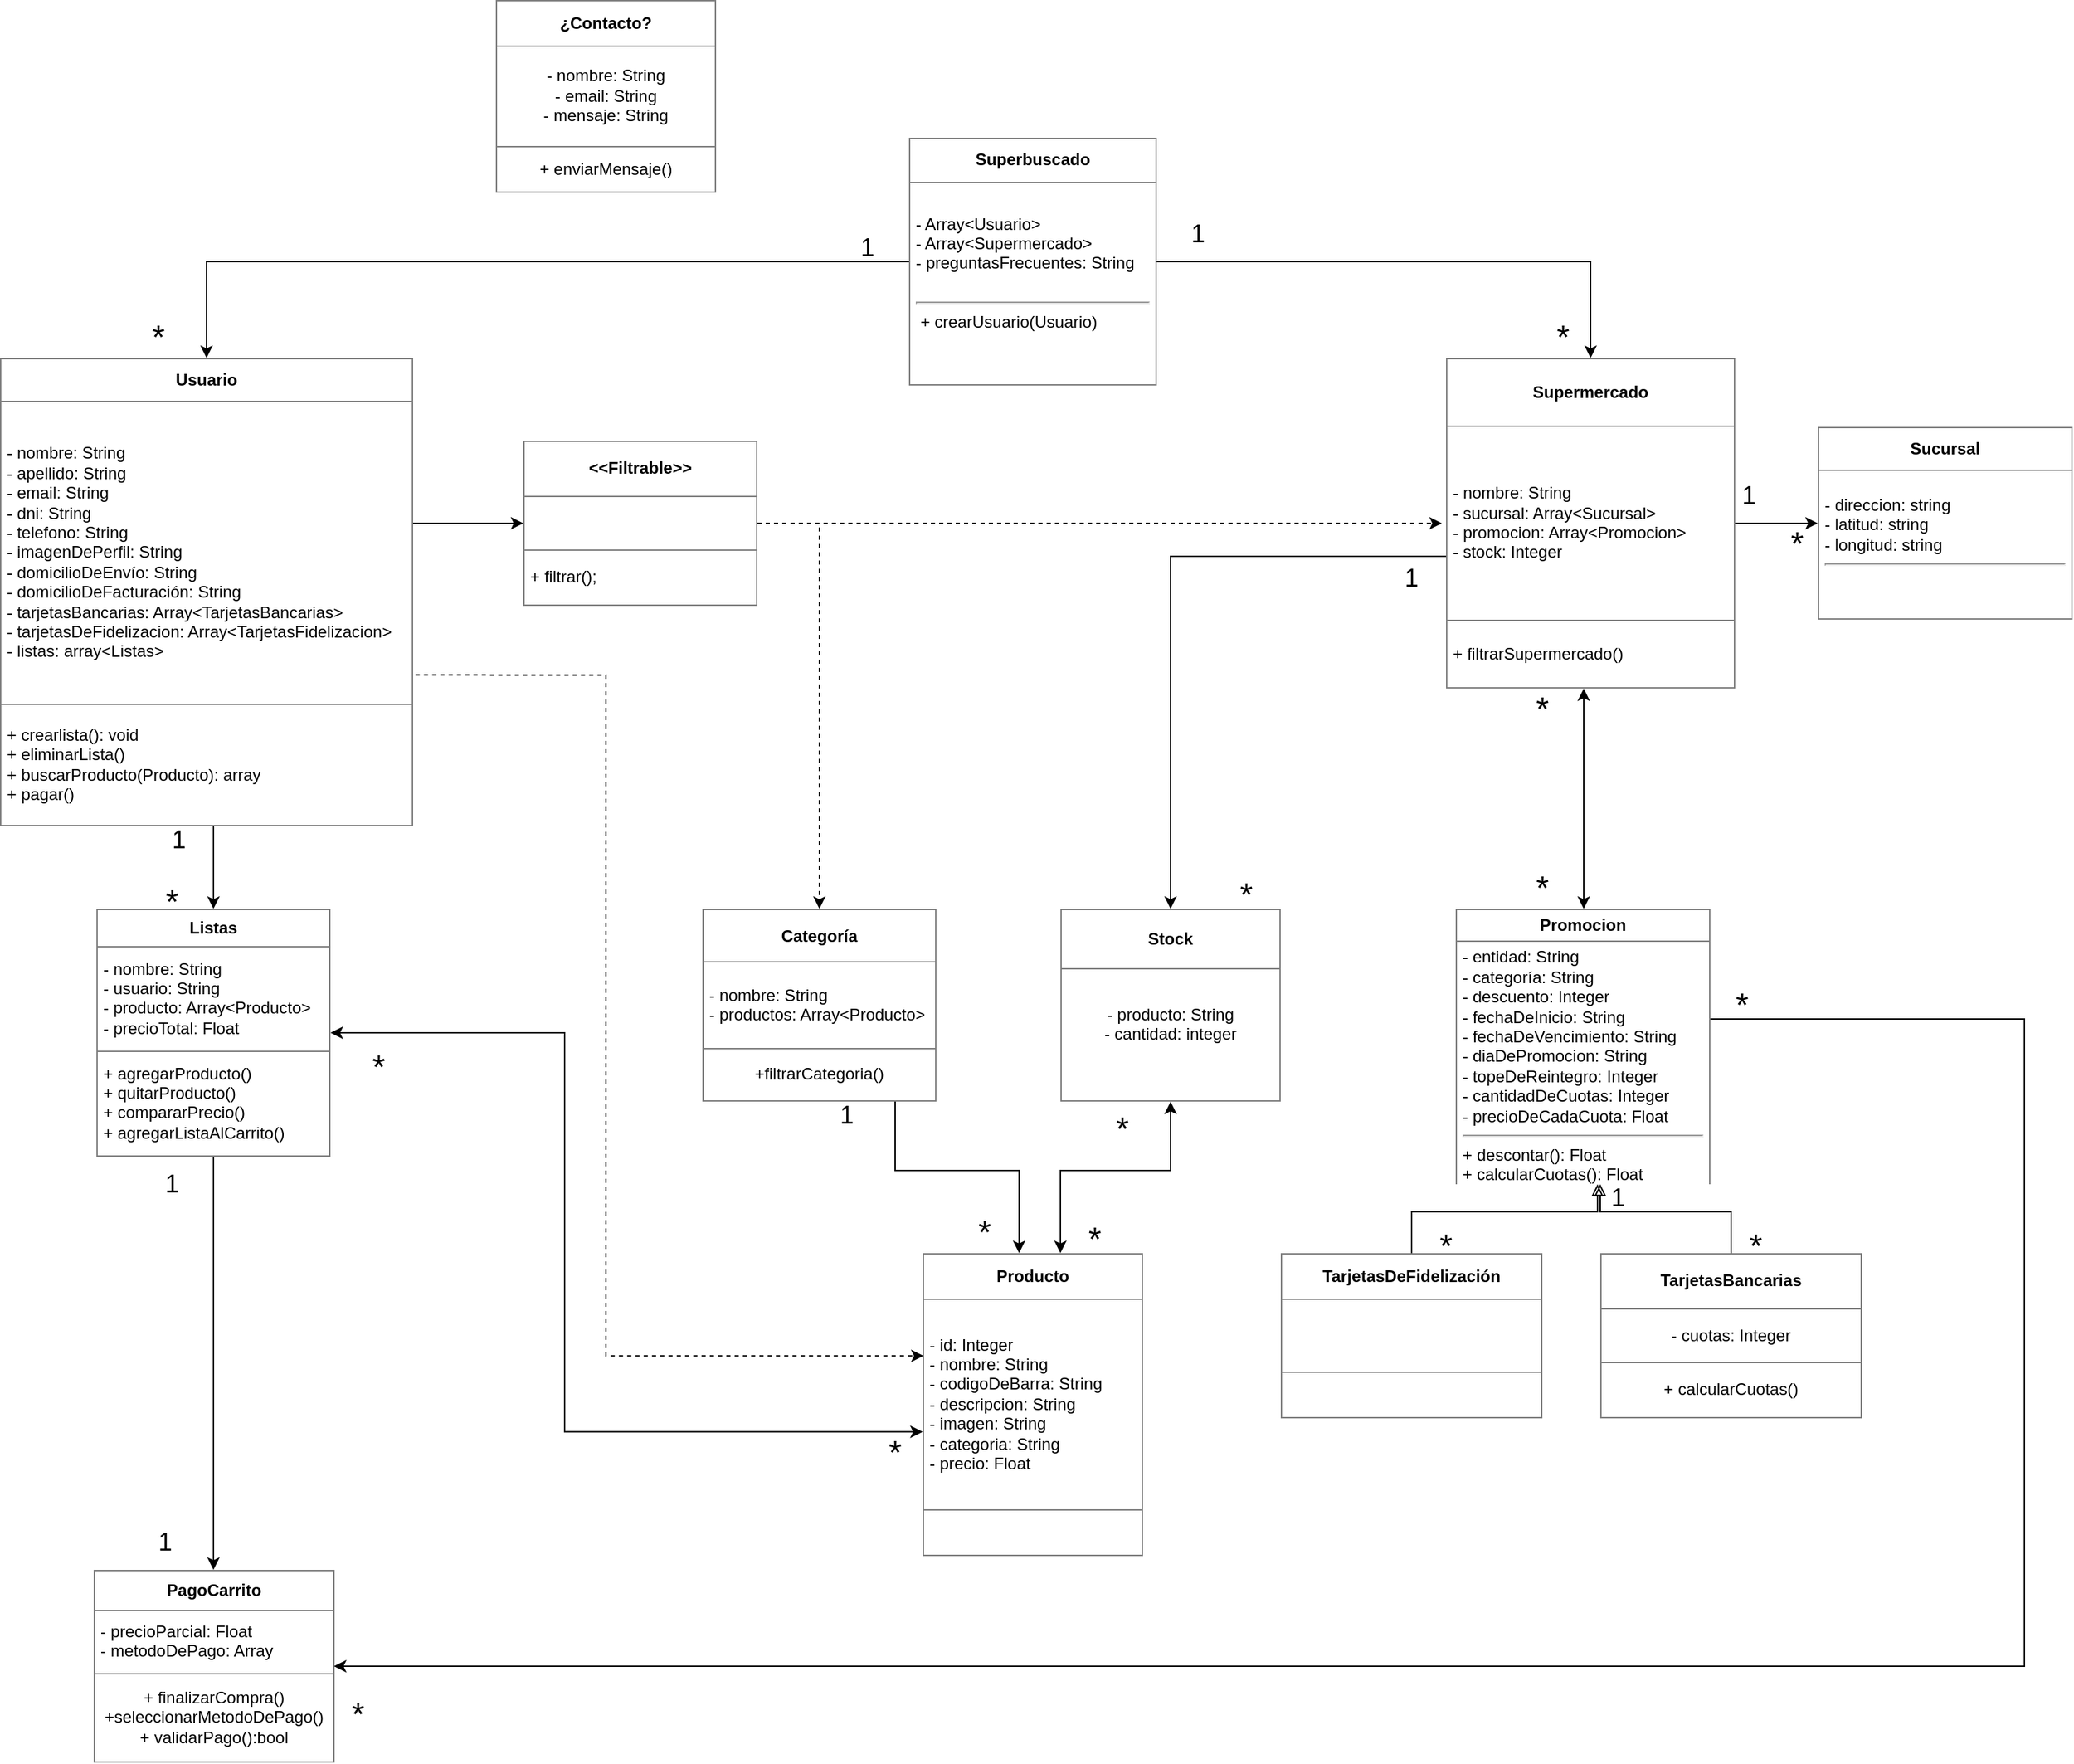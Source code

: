 <mxfile version="12.1.4" type="google" pages="1"><diagram id="7DFP5BT7VzjkgrU2VA4W" name="Page-1"><mxGraphModel dx="1331" dy="686" grid="1" gridSize="10" guides="1" tooltips="1" connect="1" arrows="1" fold="1" page="1" pageScale="1" pageWidth="850" pageHeight="1100" math="0" shadow="0"><root><mxCell id="0"/><mxCell id="1" parent="0"/><mxCell id="7ZFH-RcOi7EJNE_HLwUT-8" style="edgeStyle=orthogonalEdgeStyle;rounded=0;orthogonalLoop=1;jettySize=auto;html=1;entryX=0.5;entryY=0;entryDx=0;entryDy=0;" parent="1" source="lOc7wWXMzLGM1ko3UqJ5-1" target="lOc7wWXMzLGM1ko3UqJ5-5" edge="1"><mxGeometry relative="1" as="geometry"><Array as="points"><mxPoint x="265" y="660"/><mxPoint x="265" y="660"/></Array></mxGeometry></mxCell><mxCell id="7ZFH-RcOi7EJNE_HLwUT-61" style="edgeStyle=orthogonalEdgeStyle;rounded=0;orthogonalLoop=1;jettySize=auto;html=1;entryX=0;entryY=0.5;entryDx=0;entryDy=0;startArrow=none;startFill=0;endArrow=classic;endFill=1;" parent="1" source="lOc7wWXMzLGM1ko3UqJ5-1" target="7ZFH-RcOi7EJNE_HLwUT-41" edge="1"><mxGeometry relative="1" as="geometry"><Array as="points"><mxPoint x="440" y="420"/><mxPoint x="440" y="420"/></Array></mxGeometry></mxCell><mxCell id="lOc7wWXMzLGM1ko3UqJ5-1" value="&lt;table border=&quot;1&quot; width=&quot;100%&quot; cellpadding=&quot;4&quot; style=&quot;width: 100% ; height: 100% ; border-collapse: collapse&quot;&gt;&lt;tbody&gt;&lt;tr&gt;&lt;th align=&quot;center&quot;&gt;&lt;b&gt;Usuario&lt;/b&gt;&lt;/th&gt;&lt;/tr&gt;&lt;tr&gt;&lt;td align=&quot;center&quot;&gt;&lt;div style=&quot;text-align: left&quot;&gt;&lt;span style=&quot;text-align: left&quot;&gt;- nombre: String&lt;/span&gt;&lt;/div&gt;&lt;div style=&quot;text-align: left&quot;&gt;&lt;span style=&quot;text-align: left&quot;&gt;- apellido:&amp;nbsp;&lt;/span&gt;&lt;span&gt;String&lt;/span&gt;&lt;/div&gt;&lt;div style=&quot;text-align: left&quot;&gt;&lt;span style=&quot;text-align: left&quot;&gt;- email:&amp;nbsp;&lt;/span&gt;&lt;span&gt;String&lt;/span&gt;&lt;/div&gt;&lt;div style=&quot;text-align: left&quot;&gt;&lt;span style=&quot;text-align: left&quot;&gt;- dni: String&lt;/span&gt;&lt;/div&gt;&lt;div style=&quot;text-align: left&quot;&gt;&lt;span style=&quot;text-align: left&quot;&gt;- telefono: String&lt;/span&gt;&lt;/div&gt;&lt;div style=&quot;text-align: left&quot;&gt;&lt;span style=&quot;text-align: left&quot;&gt;- imagenDePerfil: String&lt;/span&gt;&lt;/div&gt;&lt;div style=&quot;text-align: left&quot;&gt;&lt;span style=&quot;text-align: left&quot;&gt;- domicilioDeEnvío: String&lt;/span&gt;&lt;/div&gt;&lt;div style=&quot;text-align: left&quot;&gt;&lt;span style=&quot;text-align: left&quot;&gt;- domicilioDeFacturación: String&lt;/span&gt;&lt;/div&gt;&lt;div style=&quot;text-align: left&quot;&gt;&lt;span style=&quot;text-align: left&quot;&gt;- tarjetasBancarias: Array&amp;lt;TarjetasBancarias&amp;gt;&lt;/span&gt;&lt;/div&gt;&lt;div style=&quot;text-align: left&quot;&gt;&lt;span style=&quot;text-align: left&quot;&gt;- tarjetasDeFidelizacion: Array&amp;lt;TarjetasFidelizacion&amp;gt;&lt;/span&gt;&lt;/div&gt;&lt;div style=&quot;text-align: left&quot;&gt;&lt;span style=&quot;text-align: left&quot;&gt;- listas: array&amp;lt;Listas&amp;gt;&lt;/span&gt;&lt;/div&gt;&lt;/td&gt;&lt;/tr&gt;&lt;tr&gt;&lt;td align=&quot;center&quot;&gt;&lt;div style=&quot;text-align: left&quot;&gt;&lt;span style=&quot;text-align: left&quot;&gt;+ crearlista(): void&lt;/span&gt;&lt;/div&gt;&lt;div style=&quot;text-align: left&quot;&gt;+ eliminarLista()&lt;/div&gt;&lt;div style=&quot;text-align: left&quot;&gt;&lt;span style=&quot;text-align: left&quot;&gt;+ buscarProducto(Producto): array&lt;/span&gt;&lt;/div&gt;&lt;div style=&quot;text-align: left&quot;&gt;&lt;span style=&quot;text-align: left&quot;&gt;+ pagar()&lt;/span&gt;&lt;/div&gt;&lt;/td&gt;&lt;/tr&gt;&lt;/tbody&gt;&lt;/table&gt;" style="text;html=1;strokeColor=none;fillColor=none;overflow=fill;" parent="1" vertex="1"><mxGeometry x="110" y="300" width="300" height="340" as="geometry"/></mxCell><mxCell id="lOc7wWXMzLGM1ko3UqJ5-11" style="edgeStyle=orthogonalEdgeStyle;rounded=0;orthogonalLoop=1;jettySize=auto;html=1;entryX=0.5;entryY=0;entryDx=0;entryDy=0;startArrow=none;startFill=0;endArrow=classic;endFill=1;" parent="1" source="lOc7wWXMzLGM1ko3UqJ5-2" target="lOc7wWXMzLGM1ko3UqJ5-10" edge="1"><mxGeometry relative="1" as="geometry"><Array as="points"><mxPoint x="960" y="444"/></Array></mxGeometry></mxCell><mxCell id="7ZFH-RcOi7EJNE_HLwUT-36" style="edgeStyle=orthogonalEdgeStyle;rounded=0;orthogonalLoop=1;jettySize=auto;html=1;startArrow=classic;startFill=1;" parent="1" source="lOc7wWXMzLGM1ko3UqJ5-2" target="7ZFH-RcOi7EJNE_HLwUT-29" edge="1"><mxGeometry relative="1" as="geometry"><Array as="points"><mxPoint x="1260" y="590"/><mxPoint x="1260" y="590"/></Array></mxGeometry></mxCell><mxCell id="14SyZIfq76vjNClO2Uar-8" style="edgeStyle=orthogonalEdgeStyle;rounded=0;orthogonalLoop=1;jettySize=auto;html=1;startArrow=none;startFill=0;entryX=0;entryY=0.5;entryDx=0;entryDy=0;" parent="1" source="lOc7wWXMzLGM1ko3UqJ5-2" target="14SyZIfq76vjNClO2Uar-9" edge="1"><mxGeometry relative="1" as="geometry"><mxPoint x="1430" y="420" as="targetPoint"/></mxGeometry></mxCell><mxCell id="lOc7wWXMzLGM1ko3UqJ5-2" value="&lt;table border=&quot;1&quot; width=&quot;100%&quot; cellpadding=&quot;4&quot; style=&quot;width: 100% ; height: 100% ; border-collapse: collapse&quot;&gt;&lt;tbody&gt;&lt;tr&gt;&lt;th align=&quot;center&quot;&gt;Supermercado&lt;/th&gt;&lt;/tr&gt;&lt;tr&gt;&lt;td align=&quot;center&quot;&gt;&lt;div style=&quot;text-align: left&quot;&gt;&lt;span style=&quot;text-align: left&quot;&gt;- nombre: String&lt;/span&gt;&lt;/div&gt;&lt;div style=&quot;text-align: left&quot;&gt;- sucursal: Array&amp;lt;Sucursal&amp;gt;&lt;span style=&quot;text-align: left&quot;&gt;&lt;br&gt;&lt;/span&gt;&lt;/div&gt;&lt;div style=&quot;text-align: left&quot;&gt;&lt;span style=&quot;text-align: left&quot;&gt;- promocion: Array&amp;lt;Promocion&amp;gt;&lt;/span&gt;&lt;/div&gt;&lt;div style=&quot;text-align: left&quot;&gt;&lt;span style=&quot;text-align: left&quot;&gt;- stock: Integer&lt;/span&gt;&lt;/div&gt;&lt;/td&gt;&lt;/tr&gt;&lt;tr&gt;&lt;td align=&quot;center&quot;&gt;&lt;div style=&quot;text-align: left&quot;&gt;+ filtrarSupermercado()&lt;/div&gt;&lt;/td&gt;&lt;/tr&gt;&lt;/tbody&gt;&lt;/table&gt;" style="text;html=1;strokeColor=none;fillColor=none;overflow=fill;" parent="1" vertex="1"><mxGeometry x="1160" y="300" width="210" height="240" as="geometry"/></mxCell><mxCell id="7ZFH-RcOi7EJNE_HLwUT-3" style="edgeStyle=orthogonalEdgeStyle;rounded=0;orthogonalLoop=1;jettySize=auto;html=1;entryX=0.5;entryY=0;entryDx=0;entryDy=0;" parent="1" source="lOc7wWXMzLGM1ko3UqJ5-4" target="lOc7wWXMzLGM1ko3UqJ5-1" edge="1"><mxGeometry relative="1" as="geometry"/></mxCell><mxCell id="7ZFH-RcOi7EJNE_HLwUT-7" style="edgeStyle=orthogonalEdgeStyle;rounded=0;orthogonalLoop=1;jettySize=auto;html=1;entryX=0.5;entryY=0;entryDx=0;entryDy=0;" parent="1" source="lOc7wWXMzLGM1ko3UqJ5-4" target="lOc7wWXMzLGM1ko3UqJ5-2" edge="1"><mxGeometry relative="1" as="geometry"/></mxCell><mxCell id="lOc7wWXMzLGM1ko3UqJ5-4" value="&lt;table border=&quot;1&quot; width=&quot;100%&quot; cellpadding=&quot;4&quot; style=&quot;width: 100% ; height: 100% ; border-collapse: collapse&quot;&gt;&lt;tbody&gt;&lt;tr&gt;&lt;th style=&quot;text-align: center&quot;&gt;Superbuscado&lt;/th&gt;&lt;/tr&gt;&lt;tr&gt;&lt;td&gt;- Array&amp;lt;Usuario&amp;gt;&lt;br&gt;- Array&amp;lt;Supermercado&amp;gt;&lt;br&gt;- preguntasFrecuentes: String&lt;br&gt;&lt;br&gt;&lt;hr&gt;&amp;nbsp;+ crearUsuario(Usuario)&lt;br&gt;&lt;br&gt;&lt;/td&gt;&lt;/tr&gt;&lt;/tbody&gt;&lt;/table&gt;" style="text;html=1;strokeColor=none;fillColor=none;overflow=fill;align=left;" parent="1" vertex="1"><mxGeometry x="770" y="140" width="180" height="180" as="geometry"/></mxCell><mxCell id="7ZFH-RcOi7EJNE_HLwUT-52" style="edgeStyle=orthogonalEdgeStyle;rounded=0;orthogonalLoop=1;jettySize=auto;html=1;exitX=1;exitY=0.5;exitDx=0;exitDy=0;entryX=0;entryY=0.59;entryDx=0;entryDy=0;entryPerimeter=0;startArrow=classic;startFill=1;endArrow=classic;endFill=1;" parent="1" source="lOc7wWXMzLGM1ko3UqJ5-5" target="lOc7wWXMzLGM1ko3UqJ5-7" edge="1"><mxGeometry relative="1" as="geometry"><Array as="points"><mxPoint x="520" y="790"/><mxPoint x="520" y="1080"/></Array></mxGeometry></mxCell><mxCell id="lOc7wWXMzLGM1ko3UqJ5-5" value="&lt;table border=&quot;1&quot; width=&quot;100%&quot; cellpadding=&quot;4&quot; style=&quot;width: 100% ; height: 100% ; border-collapse: collapse&quot;&gt;&lt;tbody&gt;&lt;tr&gt;&lt;th&gt;Listas&lt;/th&gt;&lt;/tr&gt;&lt;tr&gt;&lt;td&gt;&lt;div style=&quot;text-align: left&quot;&gt;&lt;div&gt;- nombre: String&lt;/div&gt;&lt;div&gt;- usuario:&amp;nbsp;String&lt;/div&gt;&lt;/div&gt;&lt;div style=&quot;text-align: left&quot;&gt;&lt;span&gt;- producto: Array&amp;lt;Producto&amp;gt;&lt;/span&gt;&lt;/div&gt;&lt;div style=&quot;text-align: left&quot;&gt;&lt;span&gt;- precioTotal:&lt;/span&gt;&lt;span&gt;&amp;nbsp;Float&lt;/span&gt;&lt;/div&gt;&lt;/td&gt;&lt;/tr&gt;&lt;tr&gt;&lt;td&gt;&lt;div style=&quot;text-align: left&quot;&gt;&lt;span&gt;+ agregarProducto()&lt;/span&gt;&lt;/div&gt;&lt;div style=&quot;text-align: left&quot;&gt;&lt;span&gt;+ quitarProducto()&lt;/span&gt;&lt;/div&gt;&lt;div style=&quot;text-align: left&quot;&gt;&lt;span&gt;+ compararPrecio()&lt;/span&gt;&lt;/div&gt;&lt;div style=&quot;text-align: left&quot;&gt;&lt;span&gt;+ agregarListaAlCarrito()&lt;/span&gt;&lt;/div&gt;&lt;/td&gt;&lt;/tr&gt;&lt;/tbody&gt;&lt;/table&gt;" style="text;html=1;strokeColor=none;fillColor=none;overflow=fill;align=center;" parent="1" vertex="1"><mxGeometry x="180" y="700" width="170" height="180" as="geometry"/></mxCell><mxCell id="lOc7wWXMzLGM1ko3UqJ5-6" value="&lt;table border=&quot;1&quot; width=&quot;100%&quot; cellpadding=&quot;4&quot; style=&quot;width: 100% ; height: 100% ; border-collapse: collapse&quot;&gt;&lt;tbody&gt;&lt;tr&gt;&lt;th align=&quot;center&quot;&gt;PagoCarrito&lt;/th&gt;&lt;/tr&gt;&lt;tr&gt;&lt;td align=&quot;center&quot; style=&quot;text-align: left&quot;&gt;- precioParcial: Float&lt;br&gt;- metodoDePago: Array&lt;/td&gt;&lt;/tr&gt;&lt;tr&gt;&lt;td align=&quot;center&quot;&gt;+ finalizarCompra()&lt;br&gt;+seleccionarMetodoDePago()&lt;br&gt;+ validarPago():bool&lt;br&gt;&lt;/td&gt;&lt;/tr&gt;&lt;/tbody&gt;&lt;/table&gt;" style="text;html=1;strokeColor=none;fillColor=none;overflow=fill;" parent="1" vertex="1"><mxGeometry x="177.5" y="1180" width="175" height="140" as="geometry"/></mxCell><mxCell id="lOc7wWXMzLGM1ko3UqJ5-7" value="&lt;table border=&quot;1&quot; width=&quot;100%&quot; cellpadding=&quot;4&quot; style=&quot;width: 100% ; height: 100% ; border-collapse: collapse&quot;&gt;&lt;tbody&gt;&lt;tr&gt;&lt;th style=&quot;text-align: center&quot;&gt;Producto&lt;/th&gt;&lt;/tr&gt;&lt;tr&gt;&lt;td&gt;- id: Integer&lt;br&gt;- nombre: String&lt;br&gt;- codigoDeBarra: String&lt;br&gt;- descripcion:&amp;nbsp;String&lt;br&gt;- imagen: String&lt;br&gt;- categoria:&amp;nbsp;String&lt;br&gt;- precio: Float&lt;br&gt;&lt;/td&gt;&lt;/tr&gt;&lt;tr&gt;&lt;td&gt;&lt;br&gt;&lt;/td&gt;&lt;/tr&gt;&lt;/tbody&gt;&lt;/table&gt;" style="text;html=1;strokeColor=none;fillColor=none;overflow=fill;align=left;" parent="1" vertex="1"><mxGeometry x="780" y="950" width="160" height="220" as="geometry"/></mxCell><mxCell id="lOc7wWXMzLGM1ko3UqJ5-8" value="&lt;table border=&quot;1&quot; width=&quot;100%&quot; cellpadding=&quot;4&quot; style=&quot;width: 100% ; height: 100% ; border-collapse: collapse&quot;&gt;&lt;tbody&gt;&lt;tr&gt;&lt;th align=&quot;center&quot;&gt;TarjetasBancarias&lt;/th&gt;&lt;/tr&gt;&lt;tr&gt;&lt;td align=&quot;center&quot;&gt;- cuotas: Integer&lt;/td&gt;&lt;/tr&gt;&lt;tr&gt;&lt;td align=&quot;center&quot;&gt;+ calcularCuotas()&lt;/td&gt;&lt;/tr&gt;&lt;/tbody&gt;&lt;/table&gt;" style="text;html=1;strokeColor=none;fillColor=none;overflow=fill;" parent="1" vertex="1"><mxGeometry x="1272" y="950" width="190" height="120" as="geometry"/></mxCell><mxCell id="lOc7wWXMzLGM1ko3UqJ5-9" value="&lt;table border=&quot;1&quot; width=&quot;100%&quot; cellpadding=&quot;4&quot; style=&quot;width: 100% ; height: 100% ; border-collapse: collapse&quot;&gt;&lt;tbody&gt;&lt;tr&gt;&lt;th align=&quot;center&quot;&gt;TarjetasDeFidelización&lt;/th&gt;&lt;/tr&gt;&lt;tr&gt;&lt;td align=&quot;center&quot;&gt;&lt;br&gt;&lt;br&gt;&lt;/td&gt;&lt;/tr&gt;&lt;tr&gt;&lt;td align=&quot;center&quot;&gt;&lt;br&gt;&lt;/td&gt;&lt;/tr&gt;&lt;/tbody&gt;&lt;/table&gt;" style="text;html=1;strokeColor=none;fillColor=none;overflow=fill;" parent="1" vertex="1"><mxGeometry x="1040" y="950" width="190" height="120" as="geometry"/></mxCell><mxCell id="14SyZIfq76vjNClO2Uar-1" style="edgeStyle=orthogonalEdgeStyle;rounded=0;orthogonalLoop=1;jettySize=auto;html=1;startArrow=classic;startFill=1;" parent="1" source="lOc7wWXMzLGM1ko3UqJ5-10" target="lOc7wWXMzLGM1ko3UqJ5-7" edge="1"><mxGeometry relative="1" as="geometry"><Array as="points"><mxPoint x="960" y="890"/><mxPoint x="880" y="890"/></Array></mxGeometry></mxCell><mxCell id="lOc7wWXMzLGM1ko3UqJ5-10" value="&lt;table border=&quot;1&quot; width=&quot;100%&quot; cellpadding=&quot;4&quot; style=&quot;width: 100% ; height: 100% ; border-collapse: collapse&quot;&gt;&lt;tbody&gt;&lt;tr&gt;&lt;th align=&quot;center&quot;&gt;&lt;b&gt;Stock&lt;/b&gt;&lt;/th&gt;&lt;/tr&gt;&lt;tr&gt;&lt;td align=&quot;center&quot;&gt;- producto: String&lt;br&gt;- cantidad: integer&lt;br&gt;&lt;br&gt;&lt;/td&gt;&lt;/tr&gt;&lt;/tbody&gt;&lt;/table&gt;" style="text;html=1;strokeColor=none;fillColor=none;overflow=fill;" parent="1" vertex="1"><mxGeometry x="880" y="700" width="160" height="140" as="geometry"/></mxCell><mxCell id="7ZFH-RcOi7EJNE_HLwUT-33" style="edgeStyle=orthogonalEdgeStyle;rounded=0;orthogonalLoop=1;jettySize=auto;html=1;entryX=0.5;entryY=0;entryDx=0;entryDy=0;exitX=0.5;exitY=1;exitDx=0;exitDy=0;" parent="1" source="lOc7wWXMzLGM1ko3UqJ5-5" target="lOc7wWXMzLGM1ko3UqJ5-6" edge="1"><mxGeometry relative="1" as="geometry"><mxPoint x="259.857" y="1350" as="sourcePoint"/></mxGeometry></mxCell><mxCell id="7ZFH-RcOi7EJNE_HLwUT-26" style="edgeStyle=orthogonalEdgeStyle;rounded=0;orthogonalLoop=1;jettySize=auto;html=1;" parent="1" source="7ZFH-RcOi7EJNE_HLwUT-25" edge="1"><mxGeometry relative="1" as="geometry"><Array as="points"><mxPoint x="760" y="890"/><mxPoint x="850" y="890"/><mxPoint x="850" y="950"/></Array><mxPoint x="850" y="950" as="targetPoint"/></mxGeometry></mxCell><mxCell id="7ZFH-RcOi7EJNE_HLwUT-25" value="&lt;table border=&quot;1&quot; width=&quot;100%&quot; cellpadding=&quot;4&quot; style=&quot;width: 100% ; height: 100% ; border-collapse: collapse&quot;&gt;&lt;tbody&gt;&lt;tr&gt;&lt;th align=&quot;center&quot;&gt;Categoría&lt;/th&gt;&lt;/tr&gt;&lt;tr&gt;&lt;td align=&quot;center&quot; style=&quot;text-align: left&quot;&gt;- nombre: String&lt;br&gt;- productos: Array&amp;lt;Producto&amp;gt;&lt;/td&gt;&lt;/tr&gt;&lt;tr&gt;&lt;td align=&quot;center&quot;&gt;+filtrarCategoria()&lt;/td&gt;&lt;/tr&gt;&lt;/tbody&gt;&lt;/table&gt;" style="text;html=1;strokeColor=none;fillColor=none;overflow=fill;" parent="1" vertex="1"><mxGeometry x="620" y="700" width="170" height="140" as="geometry"/></mxCell><mxCell id="7ZFH-RcOi7EJNE_HLwUT-64" style="edgeStyle=orthogonalEdgeStyle;rounded=0;orthogonalLoop=1;jettySize=auto;html=1;entryX=0.5;entryY=0;entryDx=0;entryDy=0;startArrow=block;startFill=0;endArrow=none;endFill=0;" parent="1" source="7ZFH-RcOi7EJNE_HLwUT-29" target="lOc7wWXMzLGM1ko3UqJ5-9" edge="1"><mxGeometry relative="1" as="geometry"><Array as="points"><mxPoint x="1270" y="920"/><mxPoint x="1135" y="920"/></Array></mxGeometry></mxCell><mxCell id="7ZFH-RcOi7EJNE_HLwUT-65" style="edgeStyle=orthogonalEdgeStyle;rounded=0;orthogonalLoop=1;jettySize=auto;html=1;startArrow=block;startFill=0;endArrow=none;endFill=0;" parent="1" source="7ZFH-RcOi7EJNE_HLwUT-29" target="lOc7wWXMzLGM1ko3UqJ5-8" edge="1"><mxGeometry relative="1" as="geometry"><Array as="points"><mxPoint x="1272" y="920"/><mxPoint x="1367" y="920"/></Array></mxGeometry></mxCell><mxCell id="14SyZIfq76vjNClO2Uar-11" style="edgeStyle=orthogonalEdgeStyle;rounded=0;orthogonalLoop=1;jettySize=auto;html=1;startArrow=none;startFill=0;entryX=1;entryY=0.5;entryDx=0;entryDy=0;" parent="1" source="7ZFH-RcOi7EJNE_HLwUT-29" target="lOc7wWXMzLGM1ko3UqJ5-6" edge="1"><mxGeometry relative="1" as="geometry"><mxPoint x="850" y="1250" as="targetPoint"/><Array as="points"><mxPoint x="1580" y="780"/><mxPoint x="1580" y="1250"/></Array></mxGeometry></mxCell><mxCell id="7ZFH-RcOi7EJNE_HLwUT-29" value="&lt;table border=&quot;1&quot; width=&quot;100%&quot; cellpadding=&quot;4&quot; style=&quot;width: 100% ; height: 100% ; border-collapse: collapse&quot;&gt;&lt;tbody&gt;&lt;tr&gt;&lt;th align=&quot;center&quot;&gt;&lt;b&gt;Promocion&lt;/b&gt;&lt;/th&gt;&lt;/tr&gt;&lt;tr&gt;&lt;td align=&quot;center&quot;&gt;&lt;div style=&quot;text-align: left&quot;&gt;&lt;span style=&quot;text-align: left&quot;&gt;- entidad:&lt;/span&gt;&lt;span style=&quot;text-align: left&quot;&gt;&amp;nbsp;String&lt;/span&gt;&lt;/div&gt;&lt;div style=&quot;text-align: left&quot;&gt;&lt;span style=&quot;text-align: left&quot;&gt;- categoría: &lt;/span&gt;&lt;span style=&quot;text-align: left&quot;&gt;String&lt;/span&gt;&lt;/div&gt;&lt;div style=&quot;text-align: left&quot;&gt;&lt;span style=&quot;text-align: left&quot;&gt;- descuento: Integer&lt;/span&gt;&lt;/div&gt;&lt;div style=&quot;text-align: left&quot;&gt;&lt;span style=&quot;text-align: left&quot;&gt;- fechaDeInicio: &lt;/span&gt;&lt;span style=&quot;text-align: left&quot;&gt;String&lt;/span&gt;&lt;/div&gt;&lt;div style=&quot;text-align: left&quot;&gt;&lt;span style=&quot;text-align: left&quot;&gt;- fechaDeVencimiento:&lt;/span&gt;&lt;span style=&quot;text-align: left&quot;&gt;&amp;nbsp;String&lt;/span&gt;&lt;/div&gt;&lt;div style=&quot;text-align: left&quot;&gt;&lt;span style=&quot;text-align: left&quot;&gt;- diaDePromocion: String&lt;/span&gt;&lt;/div&gt;&lt;div style=&quot;text-align: left&quot;&gt;&lt;span style=&quot;text-align: left&quot;&gt;- topeDeReintegro:&amp;nbsp;&lt;/span&gt;&lt;span&gt;Integer&lt;/span&gt;&lt;/div&gt;&lt;div style=&quot;text-align: left&quot;&gt;&lt;span&gt;- cantidadDeCuotas: Integer&lt;/span&gt;&lt;/div&gt;&lt;div style=&quot;text-align: left&quot;&gt;- precioDeCadaCuota: Float&lt;/div&gt;&lt;div style=&quot;text-align: left&quot;&gt;&lt;hr&gt;&lt;/div&gt;&lt;div style=&quot;text-align: left&quot;&gt;+ descontar(): Float&lt;/div&gt;&lt;div style=&quot;text-align: left&quot;&gt;+ calcularCuotas(): Float&lt;/div&gt;&lt;/td&gt;&lt;/tr&gt;&lt;/tbody&gt;&lt;/table&gt;" style="text;html=1;strokeColor=none;fillColor=none;overflow=fill;rounded=0;" parent="1" vertex="1"><mxGeometry x="1167" y="700" width="185" height="200" as="geometry"/></mxCell><mxCell id="7ZFH-RcOi7EJNE_HLwUT-43" style="edgeStyle=orthogonalEdgeStyle;rounded=0;orthogonalLoop=1;jettySize=auto;html=1;exitX=1;exitY=0.5;exitDx=0;exitDy=0;entryX=0.5;entryY=0;entryDx=0;entryDy=0;dashed=1;" parent="1" source="7ZFH-RcOi7EJNE_HLwUT-41" target="7ZFH-RcOi7EJNE_HLwUT-25" edge="1"><mxGeometry relative="1" as="geometry"/></mxCell><mxCell id="7ZFH-RcOi7EJNE_HLwUT-48" style="edgeStyle=orthogonalEdgeStyle;rounded=0;orthogonalLoop=1;jettySize=auto;html=1;dashed=1;" parent="1" source="7ZFH-RcOi7EJNE_HLwUT-41" edge="1"><mxGeometry relative="1" as="geometry"><Array as="points"><mxPoint x="1157" y="420"/></Array><mxPoint x="1157" y="420" as="targetPoint"/></mxGeometry></mxCell><mxCell id="7ZFH-RcOi7EJNE_HLwUT-49" style="edgeStyle=orthogonalEdgeStyle;rounded=0;orthogonalLoop=1;jettySize=auto;html=1;entryX=0.004;entryY=0.339;entryDx=0;entryDy=0;entryPerimeter=0;dashed=1;exitX=1.006;exitY=0.677;exitDx=0;exitDy=0;exitPerimeter=0;" parent="1" source="lOc7wWXMzLGM1ko3UqJ5-1" target="lOc7wWXMzLGM1ko3UqJ5-7" edge="1"><mxGeometry relative="1" as="geometry"><Array as="points"><mxPoint x="550" y="530"/><mxPoint x="550" y="1024"/></Array><mxPoint x="610" y="540" as="sourcePoint"/></mxGeometry></mxCell><mxCell id="7ZFH-RcOi7EJNE_HLwUT-41" value="&lt;table border=&quot;1&quot; width=&quot;100%&quot; cellpadding=&quot;4&quot; style=&quot;width: 100% ; height: 100% ; border-collapse: collapse&quot;&gt;&lt;tbody&gt;&lt;tr&gt;&lt;th align=&quot;center&quot;&gt;&amp;lt;&amp;lt;Filtrable&amp;gt;&amp;gt;&lt;/th&gt;&lt;/tr&gt;&lt;tr&gt;&lt;td align=&quot;center&quot;&gt;&lt;br&gt;&lt;/td&gt;&lt;/tr&gt;&lt;tr&gt;&lt;td align=&quot;center&quot;&gt;&lt;div style=&quot;text-align: left&quot;&gt;+ filtrar();&lt;br&gt;&lt;/div&gt;&lt;/td&gt;&lt;/tr&gt;&lt;/tbody&gt;&lt;/table&gt;" style="text;html=1;strokeColor=none;fillColor=none;overflow=fill;" parent="1" vertex="1"><mxGeometry x="490" y="360" width="170" height="120" as="geometry"/></mxCell><mxCell id="14SyZIfq76vjNClO2Uar-9" value="&lt;table border=&quot;1&quot; width=&quot;100%&quot; cellpadding=&quot;4&quot; style=&quot;width: 100% ; height: 100% ; border-collapse: collapse&quot;&gt;&lt;tbody&gt;&lt;tr&gt;&lt;th style=&quot;text-align: center&quot;&gt;&lt;b&gt;Sucursal&lt;/b&gt;&lt;/th&gt;&lt;/tr&gt;&lt;tr&gt;&lt;td&gt;- direccion:&amp;nbsp;string&lt;br&gt;- latitud: string&lt;br&gt;- longitud: string&lt;br&gt;&lt;hr&gt;&lt;br&gt;&lt;/td&gt;&lt;/tr&gt;&lt;/tbody&gt;&lt;/table&gt;" style="text;html=1;strokeColor=none;fillColor=none;overflow=fill;rounded=0;align=left;" parent="1" vertex="1"><mxGeometry x="1430" y="350" width="185" height="140" as="geometry"/></mxCell><mxCell id="O25duGzaRfNDHnJ40_D7-2" value="&lt;table border=&quot;1&quot; width=&quot;100%&quot; cellpadding=&quot;4&quot; style=&quot;width: 100% ; height: 100% ; border-collapse: collapse&quot;&gt;&lt;tbody&gt;&lt;tr&gt;&lt;th align=&quot;center&quot;&gt;¿Contacto?&lt;/th&gt;&lt;/tr&gt;&lt;tr&gt;&lt;td align=&quot;center&quot;&gt;- nombre: String&lt;br&gt;- email: String&lt;br&gt;- mensaje: String&lt;/td&gt;&lt;/tr&gt;&lt;tr&gt;&lt;td align=&quot;center&quot;&gt;+ enviarMensaje()&lt;/td&gt;&lt;/tr&gt;&lt;/tbody&gt;&lt;/table&gt;" style="text;html=1;strokeColor=none;fillColor=none;overflow=fill;" vertex="1" parent="1"><mxGeometry x="470" y="40" width="160" height="140" as="geometry"/></mxCell><mxCell id="O25duGzaRfNDHnJ40_D7-5" value="&lt;font style=&quot;font-size: 18px&quot;&gt;1&lt;/font&gt;" style="text;html=1;strokeColor=none;fillColor=none;align=center;verticalAlign=middle;whiteSpace=wrap;rounded=0;" vertex="1" parent="1"><mxGeometry x="720" y="210" width="40" height="20" as="geometry"/></mxCell><mxCell id="O25duGzaRfNDHnJ40_D7-6" value="&lt;font style=&quot;font-size: 24px&quot;&gt;*&lt;/font&gt;" style="text;html=1;strokeColor=none;fillColor=none;align=center;verticalAlign=middle;whiteSpace=wrap;rounded=0;" vertex="1" parent="1"><mxGeometry x="210" y="280" width="30" height="10" as="geometry"/></mxCell><mxCell id="O25duGzaRfNDHnJ40_D7-7" value="&lt;font style=&quot;font-size: 18px&quot;&gt;1&lt;/font&gt;" style="text;html=1;strokeColor=none;fillColor=none;align=center;verticalAlign=middle;whiteSpace=wrap;rounded=0;" vertex="1" parent="1"><mxGeometry x="960" y="200" width="40" height="20" as="geometry"/></mxCell><mxCell id="O25duGzaRfNDHnJ40_D7-11" value="&lt;font style=&quot;font-size: 24px&quot;&gt;*&lt;/font&gt;" style="text;html=1;strokeColor=none;fillColor=none;align=center;verticalAlign=middle;whiteSpace=wrap;rounded=0;" vertex="1" parent="1"><mxGeometry x="1230" y="280" width="30" height="10" as="geometry"/></mxCell><mxCell id="O25duGzaRfNDHnJ40_D7-12" value="&lt;font style=&quot;font-size: 18px&quot;&gt;1&lt;/font&gt;" style="text;html=1;strokeColor=none;fillColor=none;align=center;verticalAlign=middle;whiteSpace=wrap;rounded=0;" vertex="1" parent="1"><mxGeometry x="220" y="640" width="40" height="20" as="geometry"/></mxCell><mxCell id="O25duGzaRfNDHnJ40_D7-14" value="&lt;font style=&quot;font-size: 24px&quot;&gt;*&lt;/font&gt;" style="text;html=1;strokeColor=none;fillColor=none;align=center;verticalAlign=middle;whiteSpace=wrap;rounded=0;" vertex="1" parent="1"><mxGeometry x="220" y="690" width="30" height="10" as="geometry"/></mxCell><mxCell id="O25duGzaRfNDHnJ40_D7-15" value="&lt;font style=&quot;font-size: 18px&quot;&gt;1&lt;/font&gt;" style="text;html=1;strokeColor=none;fillColor=none;align=center;verticalAlign=middle;whiteSpace=wrap;rounded=0;" vertex="1" parent="1"><mxGeometry x="215" y="890" width="40" height="20" as="geometry"/></mxCell><mxCell id="O25duGzaRfNDHnJ40_D7-16" value="&lt;font style=&quot;font-size: 18px&quot;&gt;1&lt;/font&gt;" style="text;html=1;strokeColor=none;fillColor=none;align=center;verticalAlign=middle;whiteSpace=wrap;rounded=0;" vertex="1" parent="1"><mxGeometry x="210" y="1150" width="40" height="20" as="geometry"/></mxCell><mxCell id="O25duGzaRfNDHnJ40_D7-18" value="&lt;font style=&quot;font-size: 24px&quot;&gt;*&lt;/font&gt;" style="text;html=1;strokeColor=none;fillColor=none;align=center;verticalAlign=middle;whiteSpace=wrap;rounded=0;" vertex="1" parent="1"><mxGeometry x="745" y="1090" width="30" height="10" as="geometry"/></mxCell><mxCell id="O25duGzaRfNDHnJ40_D7-19" value="&lt;font style=&quot;font-size: 24px&quot;&gt;*&lt;/font&gt;" style="text;html=1;strokeColor=none;fillColor=none;align=center;verticalAlign=middle;whiteSpace=wrap;rounded=0;" vertex="1" parent="1"><mxGeometry x="370" y="810" width="30" height="10" as="geometry"/></mxCell><mxCell id="O25duGzaRfNDHnJ40_D7-20" value="&lt;font style=&quot;font-size: 24px&quot;&gt;*&lt;/font&gt;" style="text;html=1;strokeColor=none;fillColor=none;align=center;verticalAlign=middle;whiteSpace=wrap;rounded=0;" vertex="1" parent="1"><mxGeometry x="810" y="930" width="30" height="10" as="geometry"/></mxCell><mxCell id="O25duGzaRfNDHnJ40_D7-22" value="&lt;font style=&quot;font-size: 24px&quot;&gt;*&lt;/font&gt;" style="text;html=1;strokeColor=none;fillColor=none;align=center;verticalAlign=middle;whiteSpace=wrap;rounded=0;" vertex="1" parent="1"><mxGeometry x="890" y="935" width="30" height="10" as="geometry"/></mxCell><mxCell id="O25duGzaRfNDHnJ40_D7-23" value="&lt;font style=&quot;font-size: 18px&quot;&gt;1&lt;/font&gt;" style="text;html=1;strokeColor=none;fillColor=none;align=center;verticalAlign=middle;whiteSpace=wrap;rounded=0;" vertex="1" parent="1"><mxGeometry x="705" y="840" width="40" height="20" as="geometry"/></mxCell><mxCell id="O25duGzaRfNDHnJ40_D7-24" value="&lt;font style=&quot;font-size: 24px&quot;&gt;*&lt;/font&gt;" style="text;html=1;strokeColor=none;fillColor=none;align=center;verticalAlign=middle;whiteSpace=wrap;rounded=0;" vertex="1" parent="1"><mxGeometry x="910" y="855" width="30" height="10" as="geometry"/></mxCell><mxCell id="O25duGzaRfNDHnJ40_D7-25" value="&lt;font style=&quot;font-size: 18px&quot;&gt;1&lt;/font&gt;" style="text;html=1;strokeColor=none;fillColor=none;align=center;verticalAlign=middle;whiteSpace=wrap;rounded=0;" vertex="1" parent="1"><mxGeometry x="1115" y="450" width="40" height="20" as="geometry"/></mxCell><mxCell id="O25duGzaRfNDHnJ40_D7-28" value="&lt;font style=&quot;font-size: 24px&quot;&gt;*&lt;/font&gt;" style="text;html=1;strokeColor=none;fillColor=none;align=center;verticalAlign=middle;whiteSpace=wrap;rounded=0;" vertex="1" parent="1"><mxGeometry x="1000" y="685" width="30" height="10" as="geometry"/></mxCell><mxCell id="O25duGzaRfNDHnJ40_D7-31" value="&lt;font style=&quot;font-size: 24px&quot;&gt;*&lt;/font&gt;" style="text;html=1;strokeColor=none;fillColor=none;align=center;verticalAlign=middle;whiteSpace=wrap;rounded=0;" vertex="1" parent="1"><mxGeometry x="1215" y="550" width="30" height="10" as="geometry"/></mxCell><mxCell id="O25duGzaRfNDHnJ40_D7-32" value="&lt;font style=&quot;font-size: 24px&quot;&gt;*&lt;/font&gt;" style="text;html=1;strokeColor=none;fillColor=none;align=center;verticalAlign=middle;whiteSpace=wrap;rounded=0;" vertex="1" parent="1"><mxGeometry x="1215" y="680" width="30" height="10" as="geometry"/></mxCell><mxCell id="O25duGzaRfNDHnJ40_D7-33" value="&lt;font style=&quot;font-size: 24px&quot;&gt;*&lt;/font&gt;" style="text;html=1;strokeColor=none;fillColor=none;align=center;verticalAlign=middle;whiteSpace=wrap;rounded=0;" vertex="1" parent="1"><mxGeometry x="1400" y="430" width="30" height="10" as="geometry"/></mxCell><mxCell id="O25duGzaRfNDHnJ40_D7-34" value="&lt;font style=&quot;font-size: 18px&quot;&gt;1&lt;/font&gt;" style="text;html=1;strokeColor=none;fillColor=none;align=center;verticalAlign=middle;whiteSpace=wrap;rounded=0;" vertex="1" parent="1"><mxGeometry x="1360" y="390" width="40" height="20" as="geometry"/></mxCell><mxCell id="O25duGzaRfNDHnJ40_D7-35" value="&lt;font style=&quot;font-size: 24px&quot;&gt;*&lt;/font&gt;" style="text;html=1;strokeColor=none;fillColor=none;align=center;verticalAlign=middle;whiteSpace=wrap;rounded=0;" vertex="1" parent="1"><mxGeometry x="355" y="1280" width="30" height="10" as="geometry"/></mxCell><mxCell id="O25duGzaRfNDHnJ40_D7-36" value="&lt;font style=&quot;font-size: 24px&quot;&gt;*&lt;/font&gt;" style="text;html=1;strokeColor=none;fillColor=none;align=center;verticalAlign=middle;whiteSpace=wrap;rounded=0;" vertex="1" parent="1"><mxGeometry x="1360" y="765" width="30" height="10" as="geometry"/></mxCell><mxCell id="O25duGzaRfNDHnJ40_D7-37" value="&lt;font style=&quot;font-size: 24px&quot;&gt;*&lt;/font&gt;" style="text;html=1;strokeColor=none;fillColor=none;align=center;verticalAlign=middle;whiteSpace=wrap;rounded=0;" vertex="1" parent="1"><mxGeometry x="1370" y="940" width="30" height="10" as="geometry"/></mxCell><mxCell id="O25duGzaRfNDHnJ40_D7-38" value="&lt;font style=&quot;font-size: 24px&quot;&gt;*&lt;/font&gt;" style="text;html=1;strokeColor=none;fillColor=none;align=center;verticalAlign=middle;whiteSpace=wrap;rounded=0;" vertex="1" parent="1"><mxGeometry x="1145" y="940" width="30" height="10" as="geometry"/></mxCell><mxCell id="O25duGzaRfNDHnJ40_D7-39" value="&lt;font style=&quot;font-size: 18px&quot;&gt;1&lt;/font&gt;" style="text;html=1;strokeColor=none;fillColor=none;align=center;verticalAlign=middle;whiteSpace=wrap;rounded=0;" vertex="1" parent="1"><mxGeometry x="1265" y="900" width="40" height="20" as="geometry"/></mxCell></root></mxGraphModel></diagram></mxfile>
